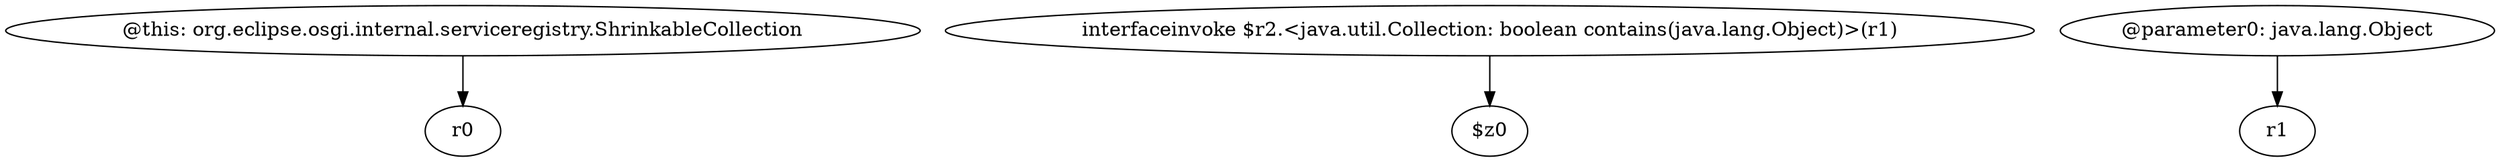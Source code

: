 digraph g {
0[label="@this: org.eclipse.osgi.internal.serviceregistry.ShrinkableCollection"]
1[label="r0"]
0->1[label=""]
2[label="interfaceinvoke $r2.<java.util.Collection: boolean contains(java.lang.Object)>(r1)"]
3[label="$z0"]
2->3[label=""]
4[label="@parameter0: java.lang.Object"]
5[label="r1"]
4->5[label=""]
}